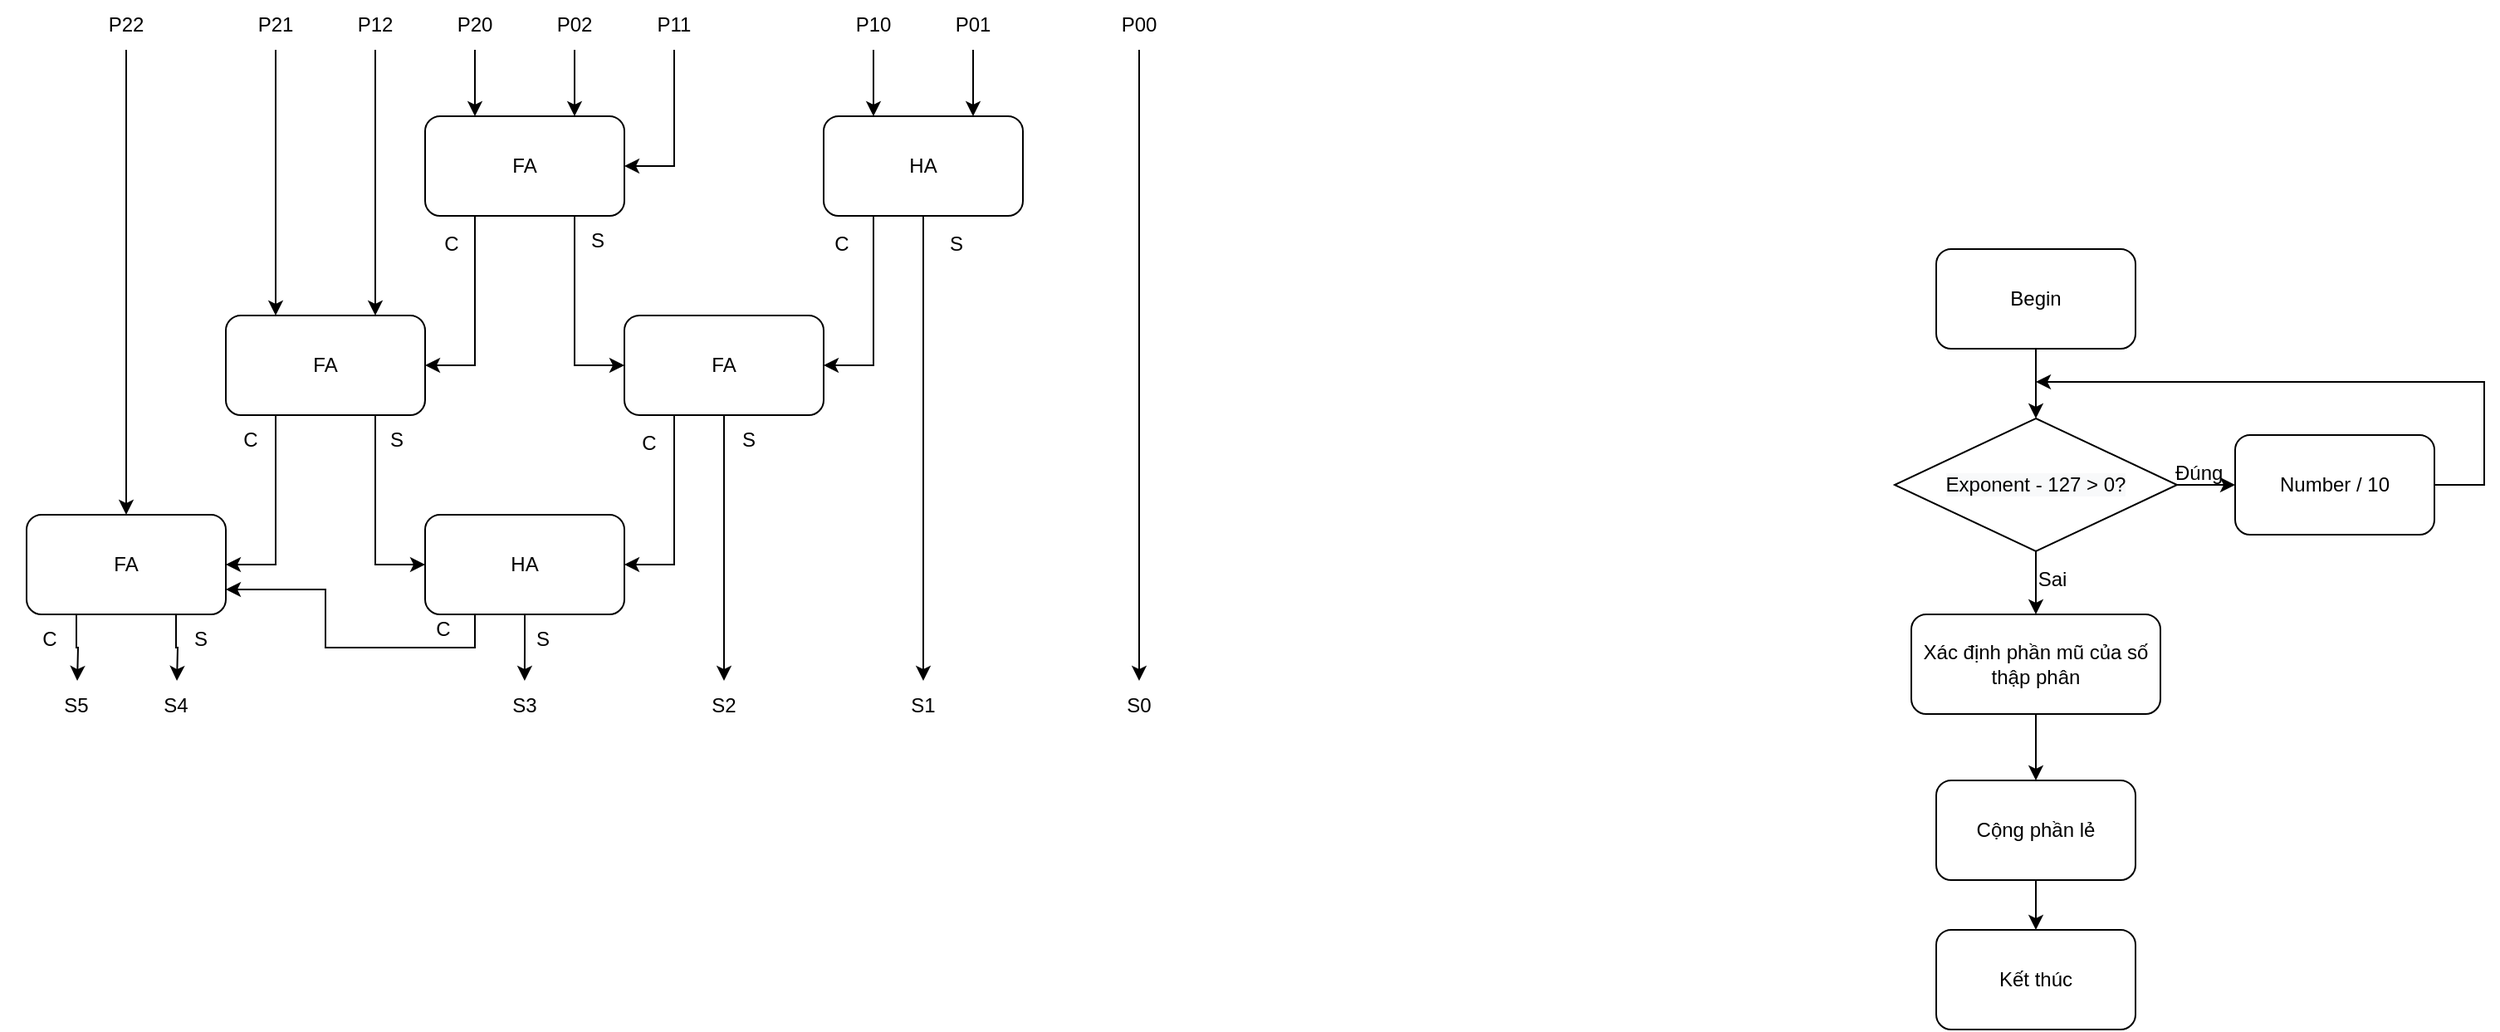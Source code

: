 <mxfile version="15.8.6" type="github">
  <diagram id="Z8SYyY4x4BYianc4lPTr" name="Page-1">
    <mxGraphModel dx="1173" dy="645" grid="1" gridSize="10" guides="1" tooltips="1" connect="1" arrows="1" fold="1" page="1" pageScale="1" pageWidth="3300" pageHeight="4681" math="0" shadow="0">
      <root>
        <mxCell id="0" />
        <mxCell id="1" parent="0" />
        <mxCell id="N7etDkgQzKaYklKt86CQ-10" style="edgeStyle=orthogonalEdgeStyle;rounded=0;orthogonalLoop=1;jettySize=auto;html=1;exitX=0.25;exitY=1;exitDx=0;exitDy=0;entryX=1;entryY=0.5;entryDx=0;entryDy=0;" edge="1" parent="1" source="N7etDkgQzKaYklKt86CQ-1" target="N7etDkgQzKaYklKt86CQ-2">
          <mxGeometry relative="1" as="geometry" />
        </mxCell>
        <mxCell id="N7etDkgQzKaYklKt86CQ-45" style="edgeStyle=orthogonalEdgeStyle;rounded=0;orthogonalLoop=1;jettySize=auto;html=1;exitX=0.5;exitY=1;exitDx=0;exitDy=0;" edge="1" parent="1" source="N7etDkgQzKaYklKt86CQ-1">
          <mxGeometry relative="1" as="geometry">
            <mxPoint x="640" y="480" as="targetPoint" />
          </mxGeometry>
        </mxCell>
        <mxCell id="N7etDkgQzKaYklKt86CQ-1" value="HA" style="rounded=1;whiteSpace=wrap;html=1;" vertex="1" parent="1">
          <mxGeometry x="580" y="140" width="120" height="60" as="geometry" />
        </mxCell>
        <mxCell id="N7etDkgQzKaYklKt86CQ-11" style="edgeStyle=orthogonalEdgeStyle;rounded=0;orthogonalLoop=1;jettySize=auto;html=1;exitX=0.25;exitY=1;exitDx=0;exitDy=0;entryX=1;entryY=0.5;entryDx=0;entryDy=0;" edge="1" parent="1" source="N7etDkgQzKaYklKt86CQ-2" target="N7etDkgQzKaYklKt86CQ-5">
          <mxGeometry relative="1" as="geometry" />
        </mxCell>
        <mxCell id="N7etDkgQzKaYklKt86CQ-46" style="edgeStyle=orthogonalEdgeStyle;rounded=0;orthogonalLoop=1;jettySize=auto;html=1;exitX=0.5;exitY=1;exitDx=0;exitDy=0;" edge="1" parent="1" source="N7etDkgQzKaYklKt86CQ-2">
          <mxGeometry relative="1" as="geometry">
            <mxPoint x="520" y="480" as="targetPoint" />
          </mxGeometry>
        </mxCell>
        <mxCell id="N7etDkgQzKaYklKt86CQ-2" value="FA" style="rounded=1;whiteSpace=wrap;html=1;" vertex="1" parent="1">
          <mxGeometry x="460" y="260" width="120" height="60" as="geometry" />
        </mxCell>
        <mxCell id="N7etDkgQzKaYklKt86CQ-8" style="edgeStyle=orthogonalEdgeStyle;rounded=0;orthogonalLoop=1;jettySize=auto;html=1;exitX=0.25;exitY=1;exitDx=0;exitDy=0;entryX=1;entryY=0.5;entryDx=0;entryDy=0;" edge="1" parent="1" source="N7etDkgQzKaYklKt86CQ-3" target="N7etDkgQzKaYklKt86CQ-4">
          <mxGeometry relative="1" as="geometry" />
        </mxCell>
        <mxCell id="N7etDkgQzKaYklKt86CQ-9" style="edgeStyle=orthogonalEdgeStyle;rounded=0;orthogonalLoop=1;jettySize=auto;html=1;exitX=0.75;exitY=1;exitDx=0;exitDy=0;entryX=0;entryY=0.5;entryDx=0;entryDy=0;" edge="1" parent="1" source="N7etDkgQzKaYklKt86CQ-3" target="N7etDkgQzKaYklKt86CQ-2">
          <mxGeometry relative="1" as="geometry" />
        </mxCell>
        <mxCell id="N7etDkgQzKaYklKt86CQ-3" value="FA" style="rounded=1;whiteSpace=wrap;html=1;" vertex="1" parent="1">
          <mxGeometry x="340" y="140" width="120" height="60" as="geometry" />
        </mxCell>
        <mxCell id="N7etDkgQzKaYklKt86CQ-12" style="edgeStyle=orthogonalEdgeStyle;rounded=0;orthogonalLoop=1;jettySize=auto;html=1;exitX=0.75;exitY=1;exitDx=0;exitDy=0;entryX=0;entryY=0.5;entryDx=0;entryDy=0;" edge="1" parent="1" source="N7etDkgQzKaYklKt86CQ-4" target="N7etDkgQzKaYklKt86CQ-5">
          <mxGeometry relative="1" as="geometry" />
        </mxCell>
        <mxCell id="N7etDkgQzKaYklKt86CQ-13" style="edgeStyle=orthogonalEdgeStyle;rounded=0;orthogonalLoop=1;jettySize=auto;html=1;exitX=0.25;exitY=1;exitDx=0;exitDy=0;entryX=1;entryY=0.5;entryDx=0;entryDy=0;" edge="1" parent="1" source="N7etDkgQzKaYklKt86CQ-4" target="N7etDkgQzKaYklKt86CQ-7">
          <mxGeometry relative="1" as="geometry" />
        </mxCell>
        <mxCell id="N7etDkgQzKaYklKt86CQ-4" value="FA" style="rounded=1;whiteSpace=wrap;html=1;" vertex="1" parent="1">
          <mxGeometry x="220" y="260" width="120" height="60" as="geometry" />
        </mxCell>
        <mxCell id="N7etDkgQzKaYklKt86CQ-49" style="edgeStyle=orthogonalEdgeStyle;rounded=0;orthogonalLoop=1;jettySize=auto;html=1;exitX=0.25;exitY=1;exitDx=0;exitDy=0;entryX=1;entryY=0.75;entryDx=0;entryDy=0;" edge="1" parent="1" source="N7etDkgQzKaYklKt86CQ-5" target="N7etDkgQzKaYklKt86CQ-7">
          <mxGeometry relative="1" as="geometry" />
        </mxCell>
        <mxCell id="N7etDkgQzKaYklKt86CQ-50" style="edgeStyle=orthogonalEdgeStyle;rounded=0;orthogonalLoop=1;jettySize=auto;html=1;exitX=0.5;exitY=1;exitDx=0;exitDy=0;" edge="1" parent="1" source="N7etDkgQzKaYklKt86CQ-5">
          <mxGeometry relative="1" as="geometry">
            <mxPoint x="399.941" y="480" as="targetPoint" />
          </mxGeometry>
        </mxCell>
        <mxCell id="N7etDkgQzKaYklKt86CQ-5" value="HA" style="rounded=1;whiteSpace=wrap;html=1;" vertex="1" parent="1">
          <mxGeometry x="340" y="380" width="120" height="60" as="geometry" />
        </mxCell>
        <mxCell id="N7etDkgQzKaYklKt86CQ-51" style="edgeStyle=orthogonalEdgeStyle;rounded=0;orthogonalLoop=1;jettySize=auto;html=1;exitX=0.75;exitY=1;exitDx=0;exitDy=0;" edge="1" parent="1" source="N7etDkgQzKaYklKt86CQ-7">
          <mxGeometry relative="1" as="geometry">
            <mxPoint x="190.529" y="480" as="targetPoint" />
          </mxGeometry>
        </mxCell>
        <mxCell id="N7etDkgQzKaYklKt86CQ-52" style="edgeStyle=orthogonalEdgeStyle;rounded=0;orthogonalLoop=1;jettySize=auto;html=1;exitX=0.25;exitY=1;exitDx=0;exitDy=0;" edge="1" parent="1" source="N7etDkgQzKaYklKt86CQ-7">
          <mxGeometry relative="1" as="geometry">
            <mxPoint x="130.529" y="480" as="targetPoint" />
          </mxGeometry>
        </mxCell>
        <mxCell id="N7etDkgQzKaYklKt86CQ-7" value="FA" style="rounded=1;whiteSpace=wrap;html=1;" vertex="1" parent="1">
          <mxGeometry x="100" y="380" width="120" height="60" as="geometry" />
        </mxCell>
        <mxCell id="N7etDkgQzKaYklKt86CQ-44" style="edgeStyle=orthogonalEdgeStyle;rounded=0;orthogonalLoop=1;jettySize=auto;html=1;exitX=0.5;exitY=1;exitDx=0;exitDy=0;" edge="1" parent="1" source="N7etDkgQzKaYklKt86CQ-14">
          <mxGeometry relative="1" as="geometry">
            <mxPoint x="770" y="480" as="targetPoint" />
          </mxGeometry>
        </mxCell>
        <mxCell id="N7etDkgQzKaYklKt86CQ-14" value="P00" style="text;html=1;strokeColor=none;fillColor=none;align=center;verticalAlign=middle;whiteSpace=wrap;rounded=0;" vertex="1" parent="1">
          <mxGeometry x="740" y="70" width="60" height="30" as="geometry" />
        </mxCell>
        <mxCell id="N7etDkgQzKaYklKt86CQ-33" style="edgeStyle=orthogonalEdgeStyle;rounded=0;orthogonalLoop=1;jettySize=auto;html=1;exitX=0.5;exitY=1;exitDx=0;exitDy=0;entryX=0.75;entryY=0;entryDx=0;entryDy=0;" edge="1" parent="1" source="N7etDkgQzKaYklKt86CQ-15" target="N7etDkgQzKaYklKt86CQ-1">
          <mxGeometry relative="1" as="geometry" />
        </mxCell>
        <mxCell id="N7etDkgQzKaYklKt86CQ-15" value="P01&lt;br&gt;" style="text;html=1;strokeColor=none;fillColor=none;align=center;verticalAlign=middle;whiteSpace=wrap;rounded=0;" vertex="1" parent="1">
          <mxGeometry x="640" y="70" width="60" height="30" as="geometry" />
        </mxCell>
        <mxCell id="N7etDkgQzKaYklKt86CQ-35" style="edgeStyle=orthogonalEdgeStyle;rounded=0;orthogonalLoop=1;jettySize=auto;html=1;exitX=0.5;exitY=1;exitDx=0;exitDy=0;entryX=0.25;entryY=0;entryDx=0;entryDy=0;" edge="1" parent="1" source="N7etDkgQzKaYklKt86CQ-25" target="N7etDkgQzKaYklKt86CQ-1">
          <mxGeometry relative="1" as="geometry">
            <mxPoint x="624" y="130" as="targetPoint" />
          </mxGeometry>
        </mxCell>
        <mxCell id="N7etDkgQzKaYklKt86CQ-25" value="P10&lt;br&gt;" style="text;html=1;strokeColor=none;fillColor=none;align=center;verticalAlign=middle;whiteSpace=wrap;rounded=0;" vertex="1" parent="1">
          <mxGeometry x="580" y="70" width="60" height="30" as="geometry" />
        </mxCell>
        <mxCell id="N7etDkgQzKaYklKt86CQ-37" style="edgeStyle=orthogonalEdgeStyle;rounded=0;orthogonalLoop=1;jettySize=auto;html=1;exitX=0.5;exitY=1;exitDx=0;exitDy=0;entryX=0.25;entryY=0;entryDx=0;entryDy=0;" edge="1" parent="1" source="N7etDkgQzKaYklKt86CQ-26" target="N7etDkgQzKaYklKt86CQ-3">
          <mxGeometry relative="1" as="geometry" />
        </mxCell>
        <mxCell id="N7etDkgQzKaYklKt86CQ-26" value="P20&lt;br&gt;" style="text;html=1;strokeColor=none;fillColor=none;align=center;verticalAlign=middle;whiteSpace=wrap;rounded=0;" vertex="1" parent="1">
          <mxGeometry x="340" y="70" width="60" height="30" as="geometry" />
        </mxCell>
        <mxCell id="N7etDkgQzKaYklKt86CQ-36" style="edgeStyle=orthogonalEdgeStyle;rounded=0;orthogonalLoop=1;jettySize=auto;html=1;exitX=0.5;exitY=1;exitDx=0;exitDy=0;entryX=0.75;entryY=0;entryDx=0;entryDy=0;" edge="1" parent="1" source="N7etDkgQzKaYklKt86CQ-27" target="N7etDkgQzKaYklKt86CQ-3">
          <mxGeometry relative="1" as="geometry" />
        </mxCell>
        <mxCell id="N7etDkgQzKaYklKt86CQ-27" value="P02" style="text;html=1;strokeColor=none;fillColor=none;align=center;verticalAlign=middle;whiteSpace=wrap;rounded=0;" vertex="1" parent="1">
          <mxGeometry x="400" y="70" width="60" height="30" as="geometry" />
        </mxCell>
        <mxCell id="N7etDkgQzKaYklKt86CQ-42" style="edgeStyle=orthogonalEdgeStyle;rounded=0;orthogonalLoop=1;jettySize=auto;html=1;exitX=0.5;exitY=1;exitDx=0;exitDy=0;entryX=1;entryY=0.5;entryDx=0;entryDy=0;" edge="1" parent="1" source="N7etDkgQzKaYklKt86CQ-28" target="N7etDkgQzKaYklKt86CQ-3">
          <mxGeometry relative="1" as="geometry" />
        </mxCell>
        <mxCell id="N7etDkgQzKaYklKt86CQ-28" value="P11" style="text;html=1;strokeColor=none;fillColor=none;align=center;verticalAlign=middle;whiteSpace=wrap;rounded=0;" vertex="1" parent="1">
          <mxGeometry x="460" y="70" width="60" height="30" as="geometry" />
        </mxCell>
        <mxCell id="N7etDkgQzKaYklKt86CQ-40" style="edgeStyle=orthogonalEdgeStyle;rounded=0;orthogonalLoop=1;jettySize=auto;html=1;exitX=0.5;exitY=1;exitDx=0;exitDy=0;entryX=0.75;entryY=0;entryDx=0;entryDy=0;" edge="1" parent="1" source="N7etDkgQzKaYklKt86CQ-29" target="N7etDkgQzKaYklKt86CQ-4">
          <mxGeometry relative="1" as="geometry" />
        </mxCell>
        <mxCell id="N7etDkgQzKaYklKt86CQ-29" value="P12" style="text;html=1;strokeColor=none;fillColor=none;align=center;verticalAlign=middle;whiteSpace=wrap;rounded=0;" vertex="1" parent="1">
          <mxGeometry x="280" y="70" width="60" height="30" as="geometry" />
        </mxCell>
        <mxCell id="N7etDkgQzKaYklKt86CQ-41" style="edgeStyle=orthogonalEdgeStyle;rounded=0;orthogonalLoop=1;jettySize=auto;html=1;exitX=0.5;exitY=1;exitDx=0;exitDy=0;entryX=0.25;entryY=0;entryDx=0;entryDy=0;" edge="1" parent="1" source="N7etDkgQzKaYklKt86CQ-30" target="N7etDkgQzKaYklKt86CQ-4">
          <mxGeometry relative="1" as="geometry" />
        </mxCell>
        <mxCell id="N7etDkgQzKaYklKt86CQ-30" value="P21" style="text;html=1;strokeColor=none;fillColor=none;align=center;verticalAlign=middle;whiteSpace=wrap;rounded=0;" vertex="1" parent="1">
          <mxGeometry x="220" y="70" width="60" height="30" as="geometry" />
        </mxCell>
        <mxCell id="N7etDkgQzKaYklKt86CQ-43" style="edgeStyle=orthogonalEdgeStyle;rounded=0;orthogonalLoop=1;jettySize=auto;html=1;exitX=0.5;exitY=1;exitDx=0;exitDy=0;entryX=0.5;entryY=0;entryDx=0;entryDy=0;" edge="1" parent="1" source="N7etDkgQzKaYklKt86CQ-31" target="N7etDkgQzKaYklKt86CQ-7">
          <mxGeometry relative="1" as="geometry" />
        </mxCell>
        <mxCell id="N7etDkgQzKaYklKt86CQ-31" value="P22" style="text;html=1;strokeColor=none;fillColor=none;align=center;verticalAlign=middle;whiteSpace=wrap;rounded=0;" vertex="1" parent="1">
          <mxGeometry x="130" y="70" width="60" height="30" as="geometry" />
        </mxCell>
        <mxCell id="N7etDkgQzKaYklKt86CQ-53" value="S0" style="text;html=1;strokeColor=none;fillColor=none;align=center;verticalAlign=middle;whiteSpace=wrap;rounded=0;" vertex="1" parent="1">
          <mxGeometry x="740" y="480" width="60" height="30" as="geometry" />
        </mxCell>
        <mxCell id="N7etDkgQzKaYklKt86CQ-54" value="S1" style="text;html=1;strokeColor=none;fillColor=none;align=center;verticalAlign=middle;whiteSpace=wrap;rounded=0;" vertex="1" parent="1">
          <mxGeometry x="610" y="480" width="60" height="30" as="geometry" />
        </mxCell>
        <mxCell id="N7etDkgQzKaYklKt86CQ-55" value="S2" style="text;html=1;strokeColor=none;fillColor=none;align=center;verticalAlign=middle;whiteSpace=wrap;rounded=0;" vertex="1" parent="1">
          <mxGeometry x="490" y="480" width="60" height="30" as="geometry" />
        </mxCell>
        <mxCell id="N7etDkgQzKaYklKt86CQ-56" value="S3" style="text;html=1;strokeColor=none;fillColor=none;align=center;verticalAlign=middle;whiteSpace=wrap;rounded=0;" vertex="1" parent="1">
          <mxGeometry x="370" y="480" width="60" height="30" as="geometry" />
        </mxCell>
        <mxCell id="N7etDkgQzKaYklKt86CQ-57" value="S4" style="text;html=1;strokeColor=none;fillColor=none;align=center;verticalAlign=middle;whiteSpace=wrap;rounded=0;" vertex="1" parent="1">
          <mxGeometry x="160" y="480" width="60" height="30" as="geometry" />
        </mxCell>
        <mxCell id="N7etDkgQzKaYklKt86CQ-58" value="S5" style="text;html=1;strokeColor=none;fillColor=none;align=center;verticalAlign=middle;whiteSpace=wrap;rounded=0;" vertex="1" parent="1">
          <mxGeometry x="100" y="480" width="60" height="30" as="geometry" />
        </mxCell>
        <mxCell id="N7etDkgQzKaYklKt86CQ-60" value="S" style="text;html=1;strokeColor=none;fillColor=none;align=center;verticalAlign=middle;whiteSpace=wrap;rounded=0;" vertex="1" parent="1">
          <mxGeometry x="630" y="202" width="60" height="30" as="geometry" />
        </mxCell>
        <mxCell id="N7etDkgQzKaYklKt86CQ-61" value="C" style="text;html=1;strokeColor=none;fillColor=none;align=center;verticalAlign=middle;whiteSpace=wrap;rounded=0;" vertex="1" parent="1">
          <mxGeometry x="561" y="202" width="60" height="30" as="geometry" />
        </mxCell>
        <mxCell id="N7etDkgQzKaYklKt86CQ-62" value="S" style="text;html=1;strokeColor=none;fillColor=none;align=center;verticalAlign=middle;whiteSpace=wrap;rounded=0;" vertex="1" parent="1">
          <mxGeometry x="505" y="320" width="60" height="30" as="geometry" />
        </mxCell>
        <mxCell id="N7etDkgQzKaYklKt86CQ-63" value="S" style="text;html=1;strokeColor=none;fillColor=none;align=center;verticalAlign=middle;whiteSpace=wrap;rounded=0;" vertex="1" parent="1">
          <mxGeometry x="293" y="320" width="60" height="30" as="geometry" />
        </mxCell>
        <mxCell id="N7etDkgQzKaYklKt86CQ-64" value="S" style="text;html=1;strokeColor=none;fillColor=none;align=center;verticalAlign=middle;whiteSpace=wrap;rounded=0;" vertex="1" parent="1">
          <mxGeometry x="175" y="440" width="60" height="30" as="geometry" />
        </mxCell>
        <mxCell id="N7etDkgQzKaYklKt86CQ-65" value="S" style="text;html=1;strokeColor=none;fillColor=none;align=center;verticalAlign=middle;whiteSpace=wrap;rounded=0;" vertex="1" parent="1">
          <mxGeometry x="414" y="200" width="60" height="30" as="geometry" />
        </mxCell>
        <mxCell id="N7etDkgQzKaYklKt86CQ-66" value="C" style="text;html=1;strokeColor=none;fillColor=none;align=center;verticalAlign=middle;whiteSpace=wrap;rounded=0;" vertex="1" parent="1">
          <mxGeometry x="445" y="322" width="60" height="30" as="geometry" />
        </mxCell>
        <mxCell id="N7etDkgQzKaYklKt86CQ-67" value="C" style="text;html=1;strokeColor=none;fillColor=none;align=center;verticalAlign=middle;whiteSpace=wrap;rounded=0;" vertex="1" parent="1">
          <mxGeometry x="326" y="202" width="60" height="30" as="geometry" />
        </mxCell>
        <mxCell id="N7etDkgQzKaYklKt86CQ-68" value="C" style="text;html=1;strokeColor=none;fillColor=none;align=center;verticalAlign=middle;whiteSpace=wrap;rounded=0;" vertex="1" parent="1">
          <mxGeometry x="205" y="320" width="60" height="30" as="geometry" />
        </mxCell>
        <mxCell id="N7etDkgQzKaYklKt86CQ-69" value="C" style="text;html=1;strokeColor=none;fillColor=none;align=center;verticalAlign=middle;whiteSpace=wrap;rounded=0;" vertex="1" parent="1">
          <mxGeometry x="84" y="440" width="60" height="30" as="geometry" />
        </mxCell>
        <mxCell id="N7etDkgQzKaYklKt86CQ-70" value="C" style="text;html=1;strokeColor=none;fillColor=none;align=center;verticalAlign=middle;whiteSpace=wrap;rounded=0;" vertex="1" parent="1">
          <mxGeometry x="321" y="434" width="60" height="30" as="geometry" />
        </mxCell>
        <mxCell id="N7etDkgQzKaYklKt86CQ-71" value="S" style="text;html=1;strokeColor=none;fillColor=none;align=center;verticalAlign=middle;whiteSpace=wrap;rounded=0;" vertex="1" parent="1">
          <mxGeometry x="381" y="440" width="60" height="30" as="geometry" />
        </mxCell>
        <mxCell id="N7etDkgQzKaYklKt86CQ-79" style="edgeStyle=orthogonalEdgeStyle;rounded=0;orthogonalLoop=1;jettySize=auto;html=1;exitX=0.5;exitY=1;exitDx=0;exitDy=0;entryX=0.5;entryY=0;entryDx=0;entryDy=0;" edge="1" parent="1" source="N7etDkgQzKaYklKt86CQ-72" target="N7etDkgQzKaYklKt86CQ-74">
          <mxGeometry relative="1" as="geometry" />
        </mxCell>
        <mxCell id="N7etDkgQzKaYklKt86CQ-72" value="Begin" style="rounded=1;whiteSpace=wrap;html=1;" vertex="1" parent="1">
          <mxGeometry x="1250" y="220" width="120" height="60" as="geometry" />
        </mxCell>
        <mxCell id="N7etDkgQzKaYklKt86CQ-80" style="edgeStyle=orthogonalEdgeStyle;rounded=0;orthogonalLoop=1;jettySize=auto;html=1;exitX=1;exitY=0.5;exitDx=0;exitDy=0;entryX=0;entryY=0.5;entryDx=0;entryDy=0;" edge="1" parent="1" source="N7etDkgQzKaYklKt86CQ-74" target="N7etDkgQzKaYklKt86CQ-75">
          <mxGeometry relative="1" as="geometry" />
        </mxCell>
        <mxCell id="N7etDkgQzKaYklKt86CQ-81" style="edgeStyle=orthogonalEdgeStyle;rounded=0;orthogonalLoop=1;jettySize=auto;html=1;exitX=0.5;exitY=1;exitDx=0;exitDy=0;entryX=0.5;entryY=0;entryDx=0;entryDy=0;" edge="1" parent="1" source="N7etDkgQzKaYklKt86CQ-74" target="N7etDkgQzKaYklKt86CQ-76">
          <mxGeometry relative="1" as="geometry" />
        </mxCell>
        <mxCell id="N7etDkgQzKaYklKt86CQ-74" value="&lt;span style=&quot;color: rgb(0 , 0 , 0) ; font-family: &amp;#34;helvetica&amp;#34; ; font-size: 12px ; font-style: normal ; font-weight: 400 ; letter-spacing: normal ; text-align: center ; text-indent: 0px ; text-transform: none ; word-spacing: 0px ; background-color: rgb(248 , 249 , 250) ; display: inline ; float: none&quot;&gt;Exponent - 127 &amp;gt; 0?&lt;/span&gt;" style="rhombus;whiteSpace=wrap;html=1;" vertex="1" parent="1">
          <mxGeometry x="1225" y="322" width="170" height="80" as="geometry" />
        </mxCell>
        <mxCell id="N7etDkgQzKaYklKt86CQ-75" value="Number / 10" style="rounded=1;whiteSpace=wrap;html=1;" vertex="1" parent="1">
          <mxGeometry x="1430" y="332" width="120" height="60" as="geometry" />
        </mxCell>
        <mxCell id="N7etDkgQzKaYklKt86CQ-82" style="edgeStyle=orthogonalEdgeStyle;rounded=0;orthogonalLoop=1;jettySize=auto;html=1;exitX=0.5;exitY=1;exitDx=0;exitDy=0;entryX=0.5;entryY=0;entryDx=0;entryDy=0;" edge="1" parent="1" source="N7etDkgQzKaYklKt86CQ-76" target="N7etDkgQzKaYklKt86CQ-78">
          <mxGeometry relative="1" as="geometry" />
        </mxCell>
        <mxCell id="N7etDkgQzKaYklKt86CQ-76" value="Xác định phần mũ của số thập phân" style="rounded=1;whiteSpace=wrap;html=1;" vertex="1" parent="1">
          <mxGeometry x="1235" y="440" width="150" height="60" as="geometry" />
        </mxCell>
        <mxCell id="N7etDkgQzKaYklKt86CQ-88" style="edgeStyle=orthogonalEdgeStyle;rounded=0;orthogonalLoop=1;jettySize=auto;html=1;exitX=0.5;exitY=1;exitDx=0;exitDy=0;entryX=0.5;entryY=0;entryDx=0;entryDy=0;" edge="1" parent="1" source="N7etDkgQzKaYklKt86CQ-78" target="N7etDkgQzKaYklKt86CQ-87">
          <mxGeometry relative="1" as="geometry" />
        </mxCell>
        <mxCell id="N7etDkgQzKaYklKt86CQ-78" value="Cộng phần lẻ" style="rounded=1;whiteSpace=wrap;html=1;" vertex="1" parent="1">
          <mxGeometry x="1250" y="540" width="120" height="60" as="geometry" />
        </mxCell>
        <mxCell id="N7etDkgQzKaYklKt86CQ-84" value="" style="endArrow=classic;html=1;rounded=0;exitX=1;exitY=0.5;exitDx=0;exitDy=0;" edge="1" parent="1" source="N7etDkgQzKaYklKt86CQ-75">
          <mxGeometry width="50" height="50" relative="1" as="geometry">
            <mxPoint x="1130" y="430" as="sourcePoint" />
            <mxPoint x="1310" y="300" as="targetPoint" />
            <Array as="points">
              <mxPoint x="1580" y="362" />
              <mxPoint x="1580" y="300" />
            </Array>
          </mxGeometry>
        </mxCell>
        <mxCell id="N7etDkgQzKaYklKt86CQ-85" value="Đúng&amp;nbsp;" style="text;html=1;strokeColor=none;fillColor=none;align=center;verticalAlign=middle;whiteSpace=wrap;rounded=0;" vertex="1" parent="1">
          <mxGeometry x="1380" y="340" width="60" height="30" as="geometry" />
        </mxCell>
        <mxCell id="N7etDkgQzKaYklKt86CQ-86" value="Sai" style="text;html=1;strokeColor=none;fillColor=none;align=center;verticalAlign=middle;whiteSpace=wrap;rounded=0;" vertex="1" parent="1">
          <mxGeometry x="1290" y="404" width="60" height="30" as="geometry" />
        </mxCell>
        <mxCell id="N7etDkgQzKaYklKt86CQ-87" value="Kết thúc" style="rounded=1;whiteSpace=wrap;html=1;" vertex="1" parent="1">
          <mxGeometry x="1250" y="630" width="120" height="60" as="geometry" />
        </mxCell>
      </root>
    </mxGraphModel>
  </diagram>
</mxfile>
